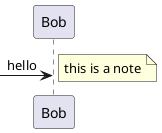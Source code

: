 {
  "sha1": "3f01ubicu1bcvb5apbq61hv6e51bytc",
  "insertion": {
    "when": "2024-05-30T20:48:20.246Z",
    "user": "plantuml@gmail.com"
  }
}
@startuml
[-> Bob : hello
note right : this is a note
@enduml
